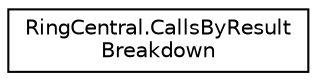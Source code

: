 digraph "Graphical Class Hierarchy"
{
 // LATEX_PDF_SIZE
  edge [fontname="Helvetica",fontsize="10",labelfontname="Helvetica",labelfontsize="10"];
  node [fontname="Helvetica",fontsize="10",shape=record];
  rankdir="LR";
  Node0 [label="RingCentral.CallsByResult\lBreakdown",height=0.2,width=0.4,color="black", fillcolor="white", style="filled",URL="$classRingCentral_1_1CallsByResultBreakdown.html",tooltip="Result breakdown by call result"];
}
